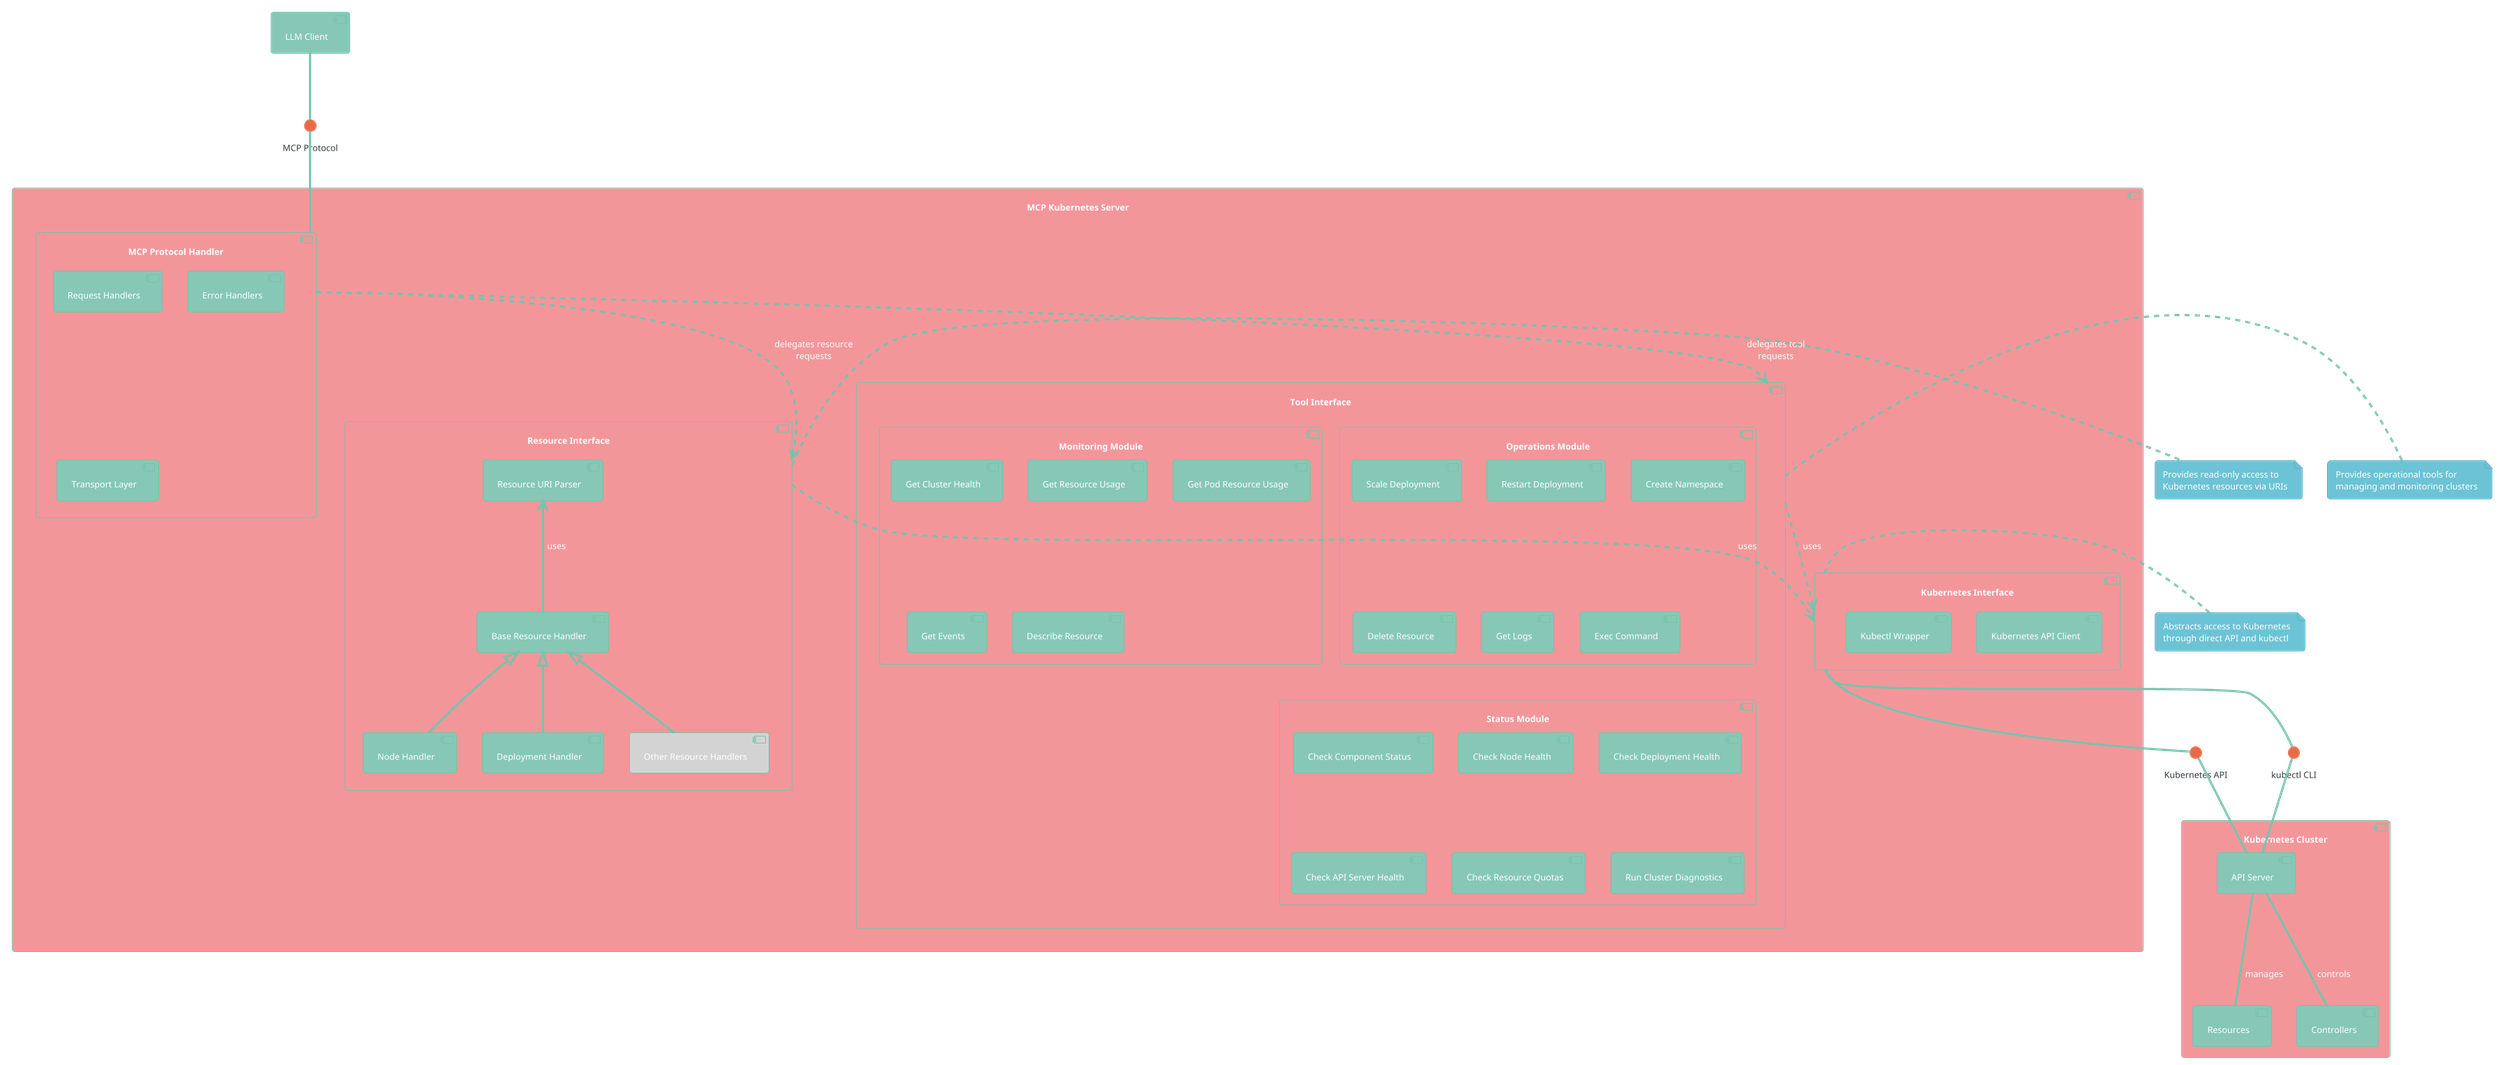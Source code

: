 @startuml MCP Kubernetes Server Component Diagram

!theme minty

' Define components
component "MCP Kubernetes Server" as MCPServer {
  component "Resource Interface" as ResourceInterface {
    component "Resource URI Parser" as UriParser
    component "Base Resource Handler" as BaseHandler
    component "Node Handler" as NodeHandler
    component "Deployment Handler" as DeploymentHandler
    component "Other Resource Handlers" as OtherHandlers #lightgray
  }
  
  component "Tool Interface" as ToolInterface {
    component "Operations Module" as Operations {
      component "Scale Deployment" as Scale
      component "Restart Deployment" as Restart
      component "Create Namespace" as CreateNS
      component "Delete Resource" as Delete
      component "Get Logs" as Logs
      component "Exec Command" as Exec
    }
    
    component "Monitoring Module" as Monitoring {
      component "Get Cluster Health" as ClusterHealth
      component "Get Resource Usage" as ResourceUsage
      component "Get Pod Resource Usage" as PodUsage
      component "Get Events" as Events
      component "Describe Resource" as Describe
    }
    
    component "Status Module" as Status {
      component "Check Component Status" as CompStatus
      component "Check Node Health" as NodeHealth
      component "Check Deployment Health" as DepHealth
      component "Check API Server Health" as APIHealth
      component "Check Resource Quotas" as Quotas
      component "Run Cluster Diagnostics" as Diagnostics
    }
  }
  
  component "Kubernetes Interface" as KubernetesInterface {
    component "Kubernetes API Client" as ApiClient
    component "Kubectl Wrapper" as Kubectl
  }
  
  component "MCP Protocol Handler" as ProtocolHandler {
    component "Request Handlers" as ReqHandlers
    component "Error Handlers" as ErrHandlers
    component "Transport Layer" as Transport
  }
}

' External systems
component "Kubernetes Cluster" as K8sCluster {
  component "API Server" as ApiServer
  component "Resources" as Resources
  component "Controllers" as Controllers
}

component "LLM Client" as Client

' Interfaces
interface "MCP Protocol" as MCPProtocol
interface "Kubernetes API" as K8sAPI
interface "kubectl CLI" as KubectlCLI

' Define relationships
Client -- MCPProtocol
MCPProtocol -- ProtocolHandler

ProtocolHandler ..> ResourceInterface : delegates resource\nrequests
ProtocolHandler ..> ToolInterface : delegates tool\nrequests

ResourceInterface ..> KubernetesInterface : uses
ToolInterface ..> KubernetesInterface : uses

UriParser <-- BaseHandler : uses
BaseHandler <|-- NodeHandler
BaseHandler <|-- DeploymentHandler
BaseHandler <|-- OtherHandlers

KubernetesInterface -- K8sAPI
K8sAPI -- ApiServer
KubernetesInterface -- KubectlCLI
KubectlCLI -- ApiServer

ApiServer -- Resources : manages
ApiServer -- Controllers : controls

' Additional notes
note right of ResourceInterface
  Provides read-only access to
  Kubernetes resources via URIs
end note

note right of ToolInterface
  Provides operational tools for
  managing and monitoring clusters
end note

note right of KubernetesInterface
  Abstracts access to Kubernetes
  through direct API and kubectl
end note

@enduml

